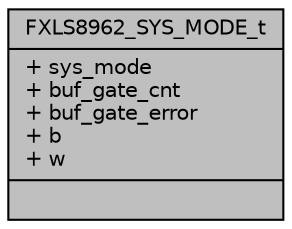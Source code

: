 digraph "FXLS8962_SYS_MODE_t"
{
  edge [fontname="Helvetica",fontsize="10",labelfontname="Helvetica",labelfontsize="10"];
  node [fontname="Helvetica",fontsize="10",shape=record];
  Node1 [label="{FXLS8962_SYS_MODE_t\n|+ sys_mode\l+ buf_gate_cnt\l+ buf_gate_error\l+ b\l+ w\l|}",height=0.2,width=0.4,color="black", fillcolor="grey75", style="filled", fontcolor="black"];
}
